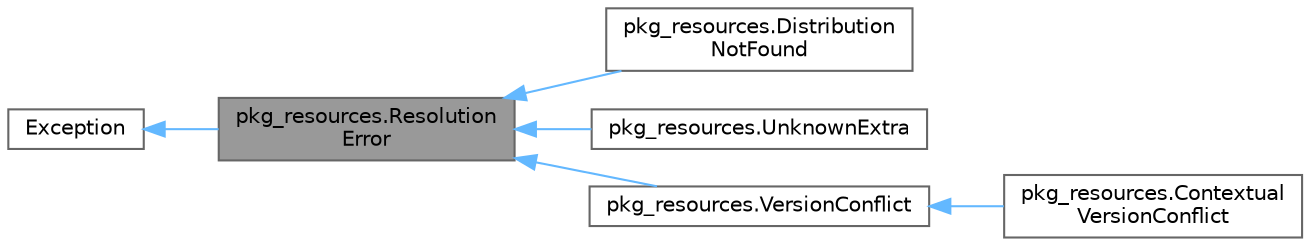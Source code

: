 digraph "pkg_resources.ResolutionError"
{
 // LATEX_PDF_SIZE
  bgcolor="transparent";
  edge [fontname=Helvetica,fontsize=10,labelfontname=Helvetica,labelfontsize=10];
  node [fontname=Helvetica,fontsize=10,shape=box,height=0.2,width=0.4];
  rankdir="LR";
  Node1 [id="Node000001",label="pkg_resources.Resolution\lError",height=0.2,width=0.4,color="gray40", fillcolor="grey60", style="filled", fontcolor="black",tooltip=" "];
  Node2 -> Node1 [id="edge1_Node000001_Node000002",dir="back",color="steelblue1",style="solid",tooltip=" "];
  Node2 [id="Node000002",label="Exception",height=0.2,width=0.4,color="gray40", fillcolor="white", style="filled",tooltip=" "];
  Node1 -> Node3 [id="edge2_Node000001_Node000003",dir="back",color="steelblue1",style="solid",tooltip=" "];
  Node3 [id="Node000003",label="pkg_resources.Distribution\lNotFound",height=0.2,width=0.4,color="gray40", fillcolor="white", style="filled",URL="$classpkg__resources_1_1_distribution_not_found.html",tooltip=" "];
  Node1 -> Node4 [id="edge3_Node000001_Node000004",dir="back",color="steelblue1",style="solid",tooltip=" "];
  Node4 [id="Node000004",label="pkg_resources.UnknownExtra",height=0.2,width=0.4,color="gray40", fillcolor="white", style="filled",URL="$classpkg__resources_1_1_unknown_extra.html",tooltip=" "];
  Node1 -> Node5 [id="edge4_Node000001_Node000005",dir="back",color="steelblue1",style="solid",tooltip=" "];
  Node5 [id="Node000005",label="pkg_resources.VersionConflict",height=0.2,width=0.4,color="gray40", fillcolor="white", style="filled",URL="$classpkg__resources_1_1_version_conflict.html",tooltip=" "];
  Node5 -> Node6 [id="edge5_Node000005_Node000006",dir="back",color="steelblue1",style="solid",tooltip=" "];
  Node6 [id="Node000006",label="pkg_resources.Contextual\lVersionConflict",height=0.2,width=0.4,color="gray40", fillcolor="white", style="filled",URL="$classpkg__resources_1_1_contextual_version_conflict.html",tooltip=" "];
}
